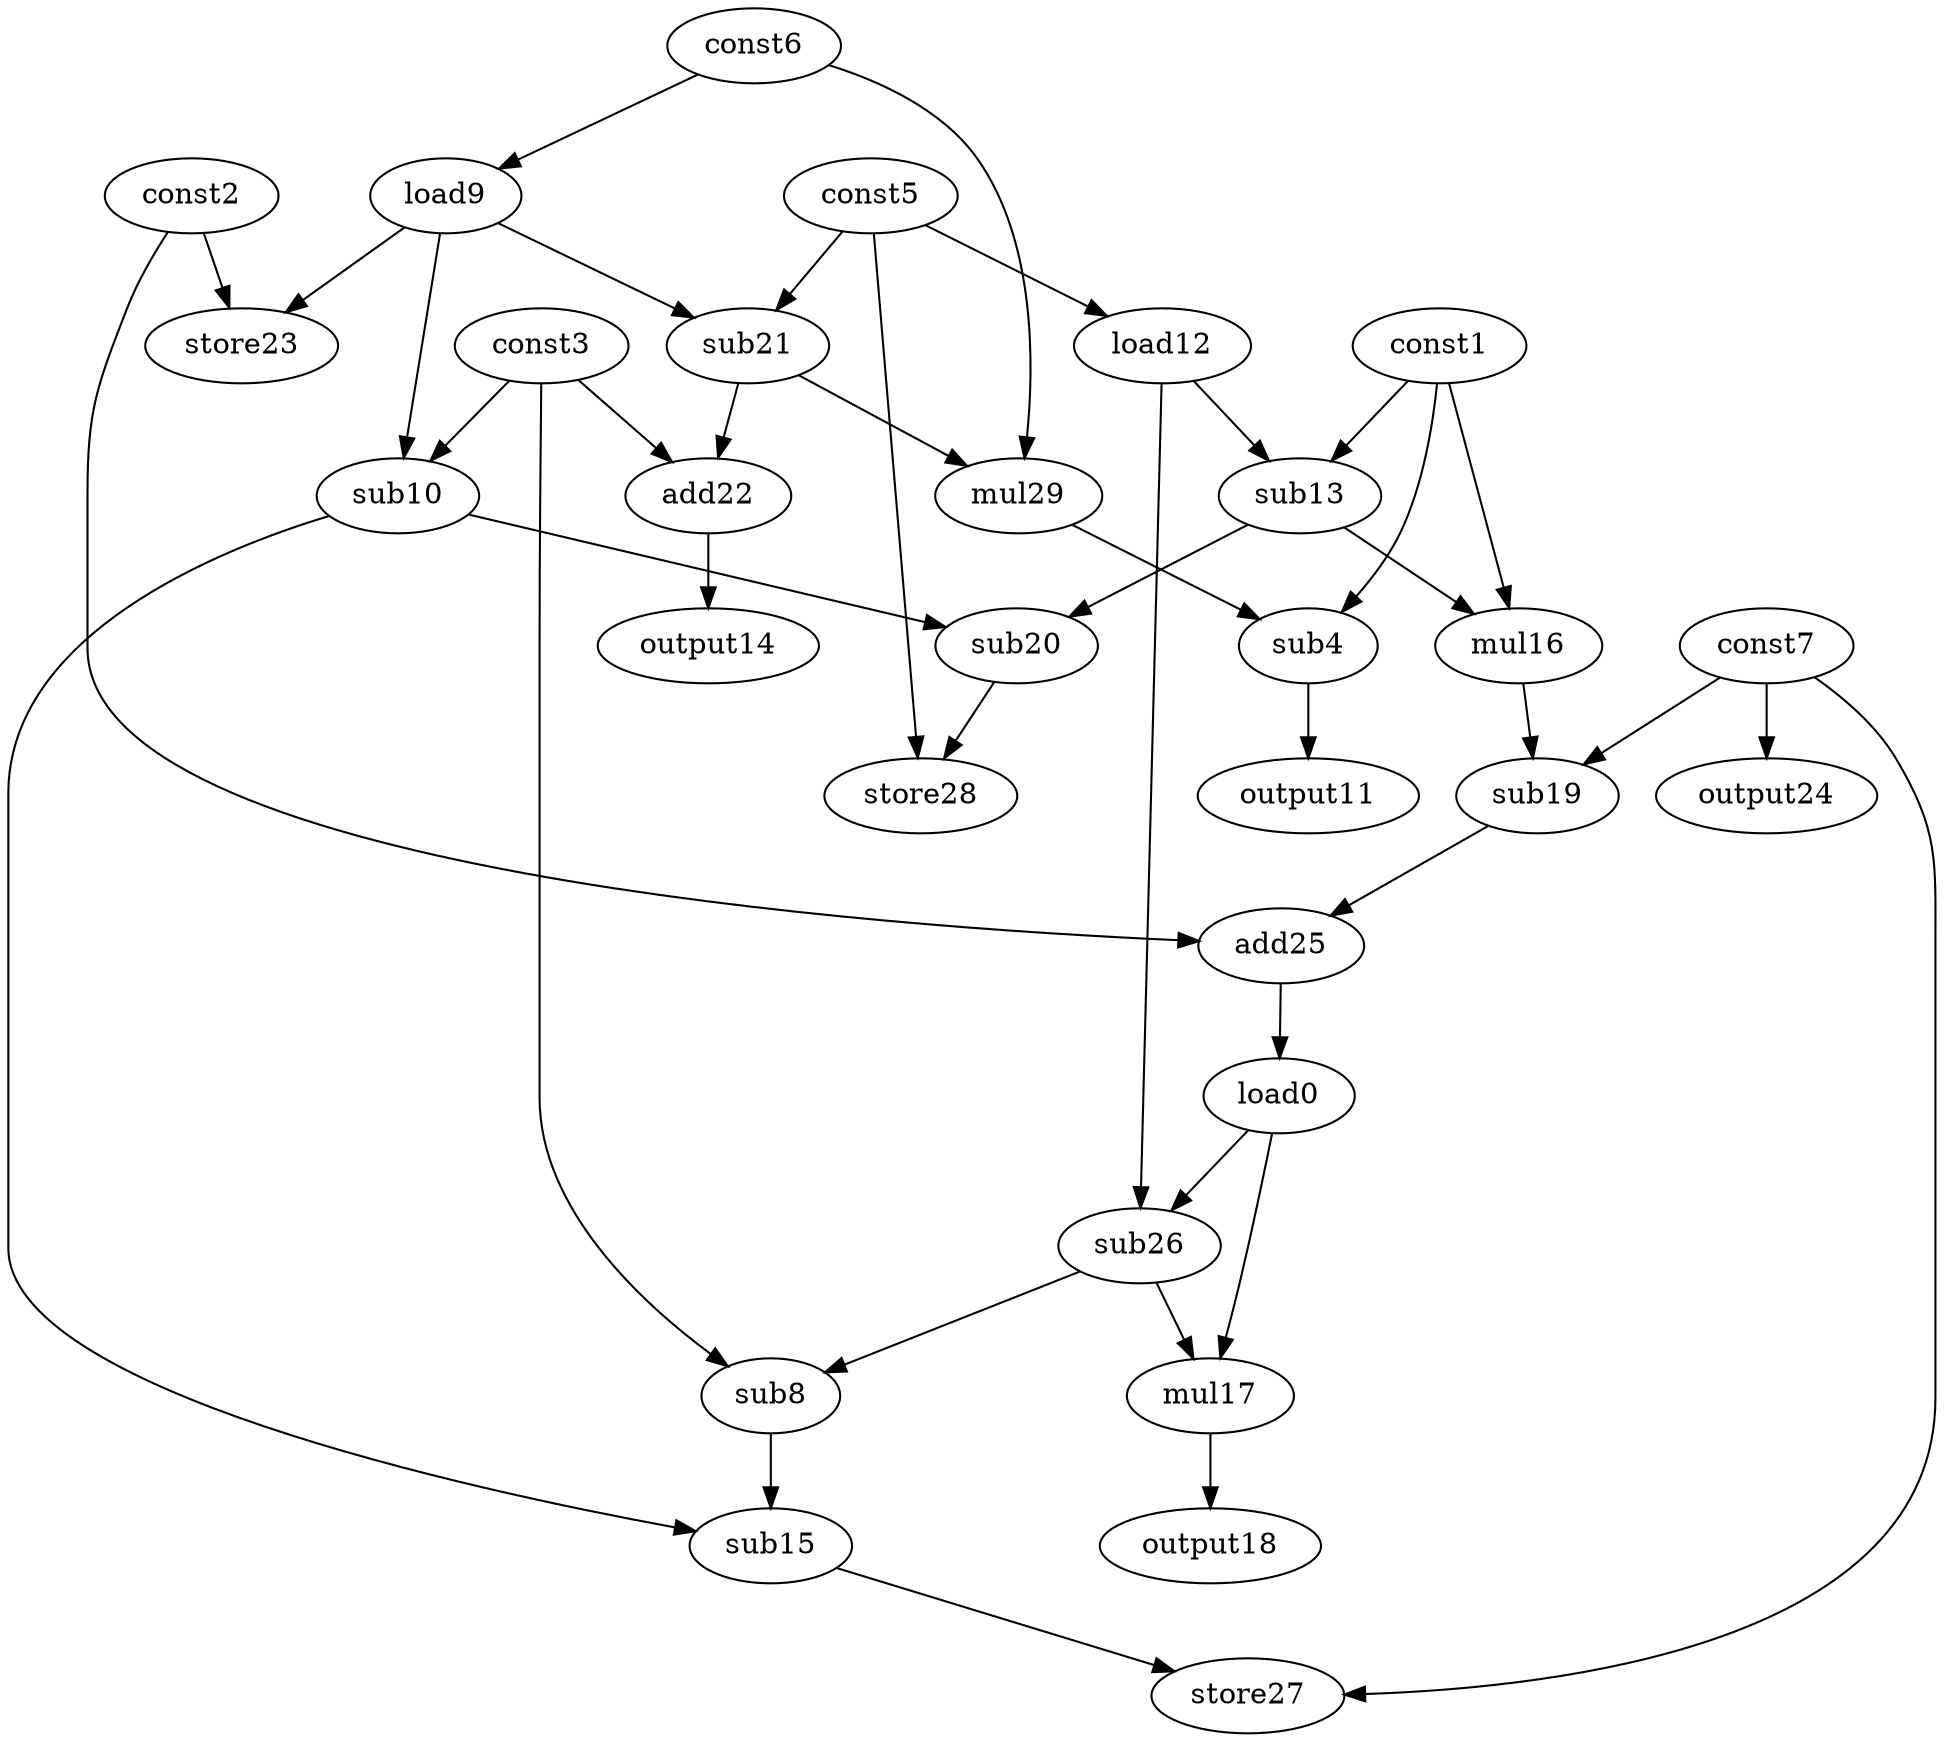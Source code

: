digraph G { 
load0[opcode=load]; 
const1[opcode=const]; 
const2[opcode=const]; 
const3[opcode=const]; 
sub4[opcode=sub]; 
const5[opcode=const]; 
const6[opcode=const]; 
const7[opcode=const]; 
sub8[opcode=sub]; 
load9[opcode=load]; 
sub10[opcode=sub]; 
output11[opcode=output]; 
load12[opcode=load]; 
sub13[opcode=sub]; 
output14[opcode=output]; 
sub15[opcode=sub]; 
mul16[opcode=mul]; 
mul17[opcode=mul]; 
output18[opcode=output]; 
sub19[opcode=sub]; 
sub20[opcode=sub]; 
sub21[opcode=sub]; 
add22[opcode=add]; 
store23[opcode=store]; 
output24[opcode=output]; 
add25[opcode=add]; 
sub26[opcode=sub]; 
store27[opcode=store]; 
store28[opcode=store]; 
mul29[opcode=mul]; 
const6->load9[operand=0];
const5->load12[operand=0];
const7->output24[operand=0];
load9->sub10[operand=0];
const3->sub10[operand=1];
const1->sub13[operand=0];
load12->sub13[operand=1];
load9->sub21[operand=0];
const5->sub21[operand=1];
load9->store23[operand=0];
const2->store23[operand=1];
const1->mul16[operand=0];
sub13->mul16[operand=1];
sub10->sub20[operand=0];
sub13->sub20[operand=1];
const3->add22[operand=0];
sub21->add22[operand=1];
sub21->mul29[operand=0];
const6->mul29[operand=1];
const1->sub4[operand=0];
mul29->sub4[operand=1];
add22->output14[operand=0];
mul16->sub19[operand=0];
const7->sub19[operand=1];
sub20->store28[operand=0];
const5->store28[operand=1];
sub4->output11[operand=0];
const2->add25[operand=0];
sub19->add25[operand=1];
add25->load0[operand=0];
load0->sub26[operand=0];
load12->sub26[operand=1];
sub26->sub8[operand=0];
const3->sub8[operand=1];
load0->mul17[operand=0];
sub26->mul17[operand=1];
sub8->sub15[operand=0];
sub10->sub15[operand=1];
mul17->output18[operand=0];
const7->store27[operand=0];
sub15->store27[operand=1];
}
